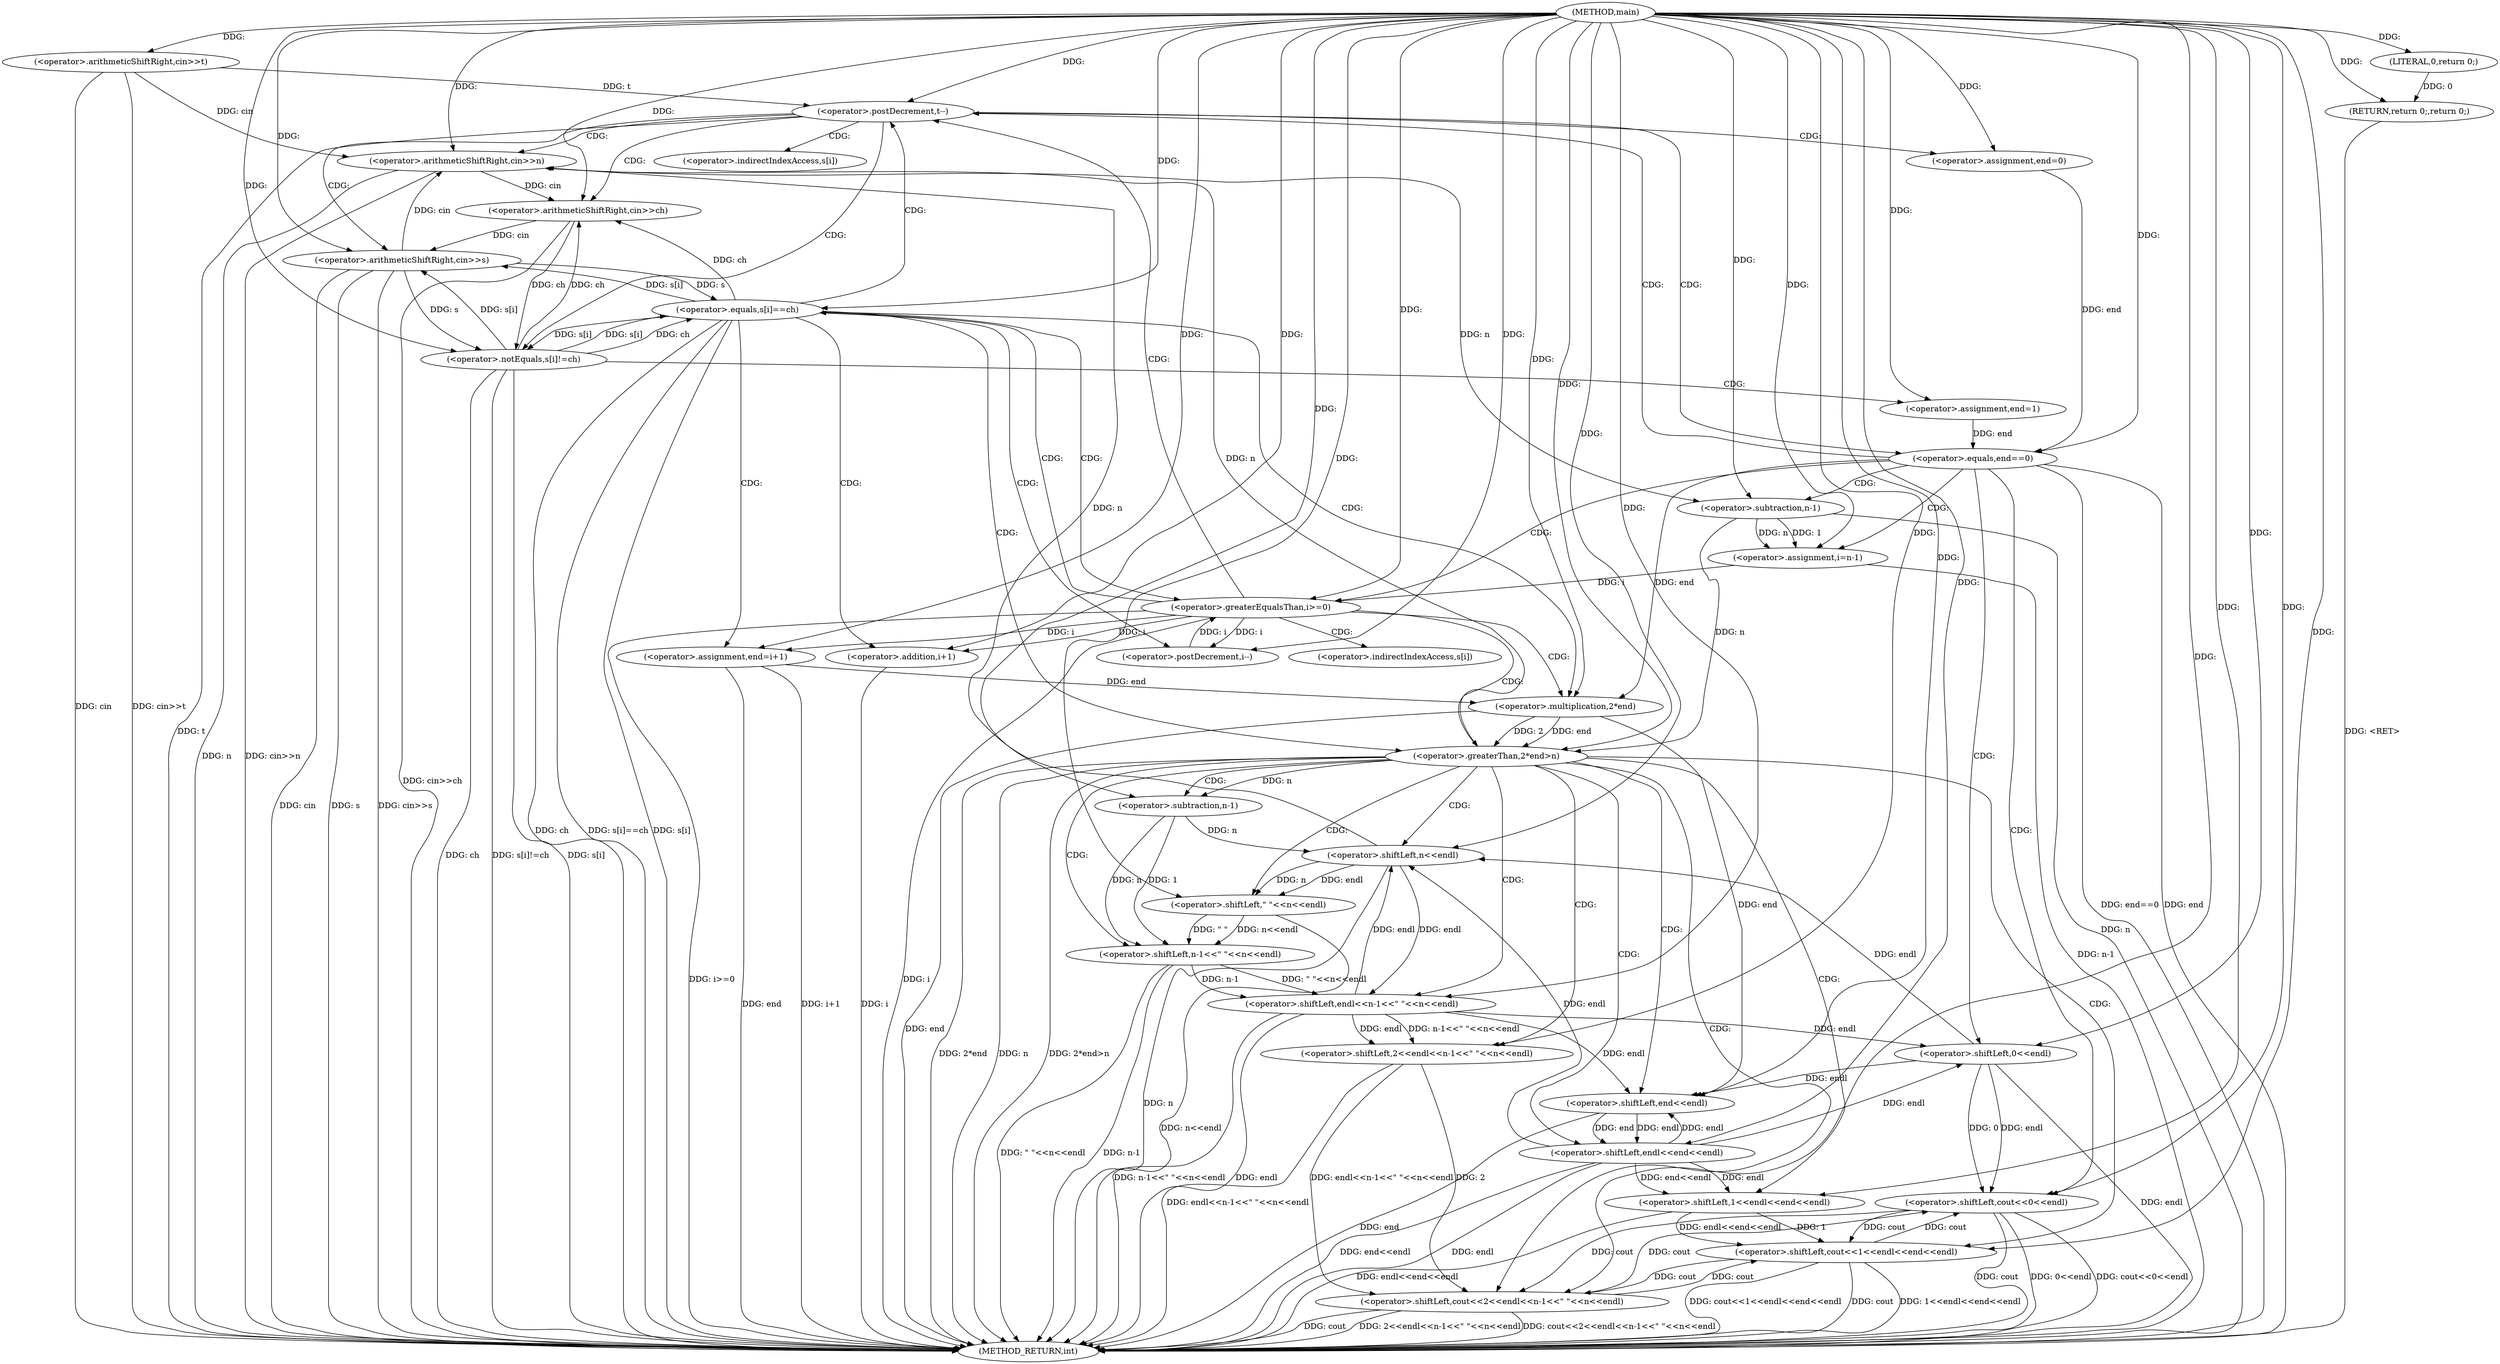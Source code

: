 digraph "main" {  
"1000465" [label = "(METHOD,main)" ]
"1000570" [label = "(METHOD_RETURN,int)" ]
"1000468" [label = "(<operator>.arithmeticShiftRight,cin>>t)" ]
"1000568" [label = "(RETURN,return 0;,return 0;)" ]
"1000472" [label = "(<operator>.postDecrement,t--)" ]
"1000569" [label = "(LITERAL,0,return 0;)" ]
"1000476" [label = "(<operator>.arithmeticShiftRight,cin>>n)" ]
"1000480" [label = "(<operator>.arithmeticShiftRight,cin>>ch)" ]
"1000484" [label = "(<operator>.arithmeticShiftRight,cin>>s)" ]
"1000488" [label = "(<operator>.assignment,end=0)" ]
"1000492" [label = "(<operator>.notEquals,s[i]!=ch)" ]
"1000497" [label = "(<operator>.assignment,end=1)" ]
"1000501" [label = "(<operator>.equals,end==0)" ]
"1000504" [label = "(<operator>.shiftLeft,cout<<0<<endl)" ]
"1000506" [label = "(<operator>.shiftLeft,0<<endl)" ]
"1000513" [label = "(<operator>.assignment,i=n-1)" ]
"1000518" [label = "(<operator>.greaterEqualsThan,i>=0)" ]
"1000521" [label = "(<operator>.postDecrement,i--)" ]
"1000538" [label = "(<operator>.greaterThan,2*end>n)" ]
"1000543" [label = "(<operator>.shiftLeft,cout<<1<<endl<<end<<endl)" ]
"1000553" [label = "(<operator>.shiftLeft,cout<<2<<endl<<n-1<<\" \"<<n<<endl)" ]
"1000515" [label = "(<operator>.subtraction,n-1)" ]
"1000525" [label = "(<operator>.equals,s[i]==ch)" ]
"1000539" [label = "(<operator>.multiplication,2*end)" ]
"1000545" [label = "(<operator>.shiftLeft,1<<endl<<end<<endl)" ]
"1000531" [label = "(<operator>.assignment,end=i+1)" ]
"1000547" [label = "(<operator>.shiftLeft,endl<<end<<endl)" ]
"1000555" [label = "(<operator>.shiftLeft,2<<endl<<n-1<<\" \"<<n<<endl)" ]
"1000549" [label = "(<operator>.shiftLeft,end<<endl)" ]
"1000557" [label = "(<operator>.shiftLeft,endl<<n-1<<\" \"<<n<<endl)" ]
"1000533" [label = "(<operator>.addition,i+1)" ]
"1000559" [label = "(<operator>.shiftLeft,n-1<<\" \"<<n<<endl)" ]
"1000560" [label = "(<operator>.subtraction,n-1)" ]
"1000563" [label = "(<operator>.shiftLeft,\" \"<<n<<endl)" ]
"1000565" [label = "(<operator>.shiftLeft,n<<endl)" ]
"1000493" [label = "(<operator>.indirectIndexAccess,s[i])" ]
"1000526" [label = "(<operator>.indirectIndexAccess,s[i])" ]
  "1000568" -> "1000570"  [ label = "DDG: <RET>"] 
  "1000468" -> "1000570"  [ label = "DDG: cin"] 
  "1000468" -> "1000570"  [ label = "DDG: cin>>t"] 
  "1000472" -> "1000570"  [ label = "DDG: t"] 
  "1000476" -> "1000570"  [ label = "DDG: n"] 
  "1000476" -> "1000570"  [ label = "DDG: cin>>n"] 
  "1000480" -> "1000570"  [ label = "DDG: cin>>ch"] 
  "1000484" -> "1000570"  [ label = "DDG: cin"] 
  "1000484" -> "1000570"  [ label = "DDG: s"] 
  "1000484" -> "1000570"  [ label = "DDG: cin>>s"] 
  "1000492" -> "1000570"  [ label = "DDG: s[i]"] 
  "1000492" -> "1000570"  [ label = "DDG: ch"] 
  "1000492" -> "1000570"  [ label = "DDG: s[i]!=ch"] 
  "1000501" -> "1000570"  [ label = "DDG: end"] 
  "1000501" -> "1000570"  [ label = "DDG: end==0"] 
  "1000515" -> "1000570"  [ label = "DDG: n"] 
  "1000513" -> "1000570"  [ label = "DDG: n-1"] 
  "1000518" -> "1000570"  [ label = "DDG: i"] 
  "1000518" -> "1000570"  [ label = "DDG: i>=0"] 
  "1000525" -> "1000570"  [ label = "DDG: s[i]"] 
  "1000525" -> "1000570"  [ label = "DDG: ch"] 
  "1000525" -> "1000570"  [ label = "DDG: s[i]==ch"] 
  "1000531" -> "1000570"  [ label = "DDG: end"] 
  "1000533" -> "1000570"  [ label = "DDG: i"] 
  "1000531" -> "1000570"  [ label = "DDG: i+1"] 
  "1000539" -> "1000570"  [ label = "DDG: end"] 
  "1000538" -> "1000570"  [ label = "DDG: 2*end"] 
  "1000538" -> "1000570"  [ label = "DDG: n"] 
  "1000538" -> "1000570"  [ label = "DDG: 2*end>n"] 
  "1000553" -> "1000570"  [ label = "DDG: cout"] 
  "1000557" -> "1000570"  [ label = "DDG: endl"] 
  "1000559" -> "1000570"  [ label = "DDG: n-1"] 
  "1000565" -> "1000570"  [ label = "DDG: n"] 
  "1000563" -> "1000570"  [ label = "DDG: n<<endl"] 
  "1000559" -> "1000570"  [ label = "DDG: \" \"<<n<<endl"] 
  "1000557" -> "1000570"  [ label = "DDG: n-1<<\" \"<<n<<endl"] 
  "1000555" -> "1000570"  [ label = "DDG: endl<<n-1<<\" \"<<n<<endl"] 
  "1000553" -> "1000570"  [ label = "DDG: 2<<endl<<n-1<<\" \"<<n<<endl"] 
  "1000553" -> "1000570"  [ label = "DDG: cout<<2<<endl<<n-1<<\" \"<<n<<endl"] 
  "1000543" -> "1000570"  [ label = "DDG: cout"] 
  "1000547" -> "1000570"  [ label = "DDG: endl"] 
  "1000549" -> "1000570"  [ label = "DDG: end"] 
  "1000547" -> "1000570"  [ label = "DDG: end<<endl"] 
  "1000545" -> "1000570"  [ label = "DDG: endl<<end<<endl"] 
  "1000543" -> "1000570"  [ label = "DDG: 1<<endl<<end<<endl"] 
  "1000543" -> "1000570"  [ label = "DDG: cout<<1<<endl<<end<<endl"] 
  "1000504" -> "1000570"  [ label = "DDG: cout"] 
  "1000506" -> "1000570"  [ label = "DDG: endl"] 
  "1000504" -> "1000570"  [ label = "DDG: 0<<endl"] 
  "1000504" -> "1000570"  [ label = "DDG: cout<<0<<endl"] 
  "1000569" -> "1000568"  [ label = "DDG: 0"] 
  "1000465" -> "1000568"  [ label = "DDG: "] 
  "1000465" -> "1000468"  [ label = "DDG: "] 
  "1000465" -> "1000569"  [ label = "DDG: "] 
  "1000468" -> "1000472"  [ label = "DDG: t"] 
  "1000465" -> "1000472"  [ label = "DDG: "] 
  "1000465" -> "1000488"  [ label = "DDG: "] 
  "1000468" -> "1000476"  [ label = "DDG: cin"] 
  "1000484" -> "1000476"  [ label = "DDG: cin"] 
  "1000465" -> "1000476"  [ label = "DDG: "] 
  "1000538" -> "1000476"  [ label = "DDG: n"] 
  "1000565" -> "1000476"  [ label = "DDG: n"] 
  "1000476" -> "1000480"  [ label = "DDG: cin"] 
  "1000465" -> "1000480"  [ label = "DDG: "] 
  "1000492" -> "1000480"  [ label = "DDG: ch"] 
  "1000525" -> "1000480"  [ label = "DDG: ch"] 
  "1000480" -> "1000484"  [ label = "DDG: cin"] 
  "1000465" -> "1000484"  [ label = "DDG: "] 
  "1000492" -> "1000484"  [ label = "DDG: s[i]"] 
  "1000525" -> "1000484"  [ label = "DDG: s[i]"] 
  "1000465" -> "1000497"  [ label = "DDG: "] 
  "1000484" -> "1000492"  [ label = "DDG: s"] 
  "1000525" -> "1000492"  [ label = "DDG: s[i]"] 
  "1000480" -> "1000492"  [ label = "DDG: ch"] 
  "1000465" -> "1000492"  [ label = "DDG: "] 
  "1000488" -> "1000501"  [ label = "DDG: end"] 
  "1000497" -> "1000501"  [ label = "DDG: end"] 
  "1000465" -> "1000501"  [ label = "DDG: "] 
  "1000553" -> "1000504"  [ label = "DDG: cout"] 
  "1000543" -> "1000504"  [ label = "DDG: cout"] 
  "1000465" -> "1000504"  [ label = "DDG: "] 
  "1000506" -> "1000504"  [ label = "DDG: endl"] 
  "1000506" -> "1000504"  [ label = "DDG: 0"] 
  "1000465" -> "1000506"  [ label = "DDG: "] 
  "1000557" -> "1000506"  [ label = "DDG: endl"] 
  "1000547" -> "1000506"  [ label = "DDG: endl"] 
  "1000515" -> "1000513"  [ label = "DDG: n"] 
  "1000515" -> "1000513"  [ label = "DDG: 1"] 
  "1000465" -> "1000513"  [ label = "DDG: "] 
  "1000513" -> "1000518"  [ label = "DDG: i"] 
  "1000521" -> "1000518"  [ label = "DDG: i"] 
  "1000465" -> "1000518"  [ label = "DDG: "] 
  "1000518" -> "1000521"  [ label = "DDG: i"] 
  "1000465" -> "1000521"  [ label = "DDG: "] 
  "1000539" -> "1000538"  [ label = "DDG: 2"] 
  "1000539" -> "1000538"  [ label = "DDG: end"] 
  "1000515" -> "1000538"  [ label = "DDG: n"] 
  "1000465" -> "1000538"  [ label = "DDG: "] 
  "1000553" -> "1000543"  [ label = "DDG: cout"] 
  "1000504" -> "1000543"  [ label = "DDG: cout"] 
  "1000465" -> "1000543"  [ label = "DDG: "] 
  "1000545" -> "1000543"  [ label = "DDG: 1"] 
  "1000545" -> "1000543"  [ label = "DDG: endl<<end<<endl"] 
  "1000476" -> "1000515"  [ label = "DDG: n"] 
  "1000465" -> "1000515"  [ label = "DDG: "] 
  "1000465" -> "1000539"  [ label = "DDG: "] 
  "1000501" -> "1000539"  [ label = "DDG: end"] 
  "1000531" -> "1000539"  [ label = "DDG: end"] 
  "1000465" -> "1000545"  [ label = "DDG: "] 
  "1000547" -> "1000545"  [ label = "DDG: endl"] 
  "1000547" -> "1000545"  [ label = "DDG: end<<endl"] 
  "1000543" -> "1000553"  [ label = "DDG: cout"] 
  "1000504" -> "1000553"  [ label = "DDG: cout"] 
  "1000465" -> "1000553"  [ label = "DDG: "] 
  "1000555" -> "1000553"  [ label = "DDG: 2"] 
  "1000555" -> "1000553"  [ label = "DDG: endl<<n-1<<\" \"<<n<<endl"] 
  "1000484" -> "1000525"  [ label = "DDG: s"] 
  "1000492" -> "1000525"  [ label = "DDG: s[i]"] 
  "1000492" -> "1000525"  [ label = "DDG: ch"] 
  "1000465" -> "1000525"  [ label = "DDG: "] 
  "1000518" -> "1000531"  [ label = "DDG: i"] 
  "1000465" -> "1000531"  [ label = "DDG: "] 
  "1000549" -> "1000547"  [ label = "DDG: endl"] 
  "1000465" -> "1000547"  [ label = "DDG: "] 
  "1000549" -> "1000547"  [ label = "DDG: end"] 
  "1000465" -> "1000555"  [ label = "DDG: "] 
  "1000557" -> "1000555"  [ label = "DDG: endl"] 
  "1000557" -> "1000555"  [ label = "DDG: n-1<<\" \"<<n<<endl"] 
  "1000539" -> "1000549"  [ label = "DDG: end"] 
  "1000465" -> "1000549"  [ label = "DDG: "] 
  "1000557" -> "1000549"  [ label = "DDG: endl"] 
  "1000547" -> "1000549"  [ label = "DDG: endl"] 
  "1000506" -> "1000549"  [ label = "DDG: endl"] 
  "1000565" -> "1000557"  [ label = "DDG: endl"] 
  "1000465" -> "1000557"  [ label = "DDG: "] 
  "1000559" -> "1000557"  [ label = "DDG: n-1"] 
  "1000559" -> "1000557"  [ label = "DDG: \" \"<<n<<endl"] 
  "1000518" -> "1000533"  [ label = "DDG: i"] 
  "1000465" -> "1000533"  [ label = "DDG: "] 
  "1000560" -> "1000559"  [ label = "DDG: n"] 
  "1000560" -> "1000559"  [ label = "DDG: 1"] 
  "1000563" -> "1000559"  [ label = "DDG: n<<endl"] 
  "1000563" -> "1000559"  [ label = "DDG: \" \""] 
  "1000538" -> "1000560"  [ label = "DDG: n"] 
  "1000465" -> "1000560"  [ label = "DDG: "] 
  "1000465" -> "1000563"  [ label = "DDG: "] 
  "1000565" -> "1000563"  [ label = "DDG: n"] 
  "1000565" -> "1000563"  [ label = "DDG: endl"] 
  "1000560" -> "1000565"  [ label = "DDG: n"] 
  "1000465" -> "1000565"  [ label = "DDG: "] 
  "1000557" -> "1000565"  [ label = "DDG: endl"] 
  "1000547" -> "1000565"  [ label = "DDG: endl"] 
  "1000506" -> "1000565"  [ label = "DDG: endl"] 
  "1000472" -> "1000488"  [ label = "CDG: "] 
  "1000472" -> "1000493"  [ label = "CDG: "] 
  "1000472" -> "1000492"  [ label = "CDG: "] 
  "1000472" -> "1000501"  [ label = "CDG: "] 
  "1000472" -> "1000476"  [ label = "CDG: "] 
  "1000472" -> "1000484"  [ label = "CDG: "] 
  "1000472" -> "1000480"  [ label = "CDG: "] 
  "1000492" -> "1000497"  [ label = "CDG: "] 
  "1000501" -> "1000513"  [ label = "CDG: "] 
  "1000501" -> "1000504"  [ label = "CDG: "] 
  "1000501" -> "1000518"  [ label = "CDG: "] 
  "1000501" -> "1000506"  [ label = "CDG: "] 
  "1000501" -> "1000515"  [ label = "CDG: "] 
  "1000501" -> "1000472"  [ label = "CDG: "] 
  "1000518" -> "1000538"  [ label = "CDG: "] 
  "1000518" -> "1000526"  [ label = "CDG: "] 
  "1000518" -> "1000525"  [ label = "CDG: "] 
  "1000518" -> "1000539"  [ label = "CDG: "] 
  "1000518" -> "1000472"  [ label = "CDG: "] 
  "1000538" -> "1000555"  [ label = "CDG: "] 
  "1000538" -> "1000560"  [ label = "CDG: "] 
  "1000538" -> "1000547"  [ label = "CDG: "] 
  "1000538" -> "1000543"  [ label = "CDG: "] 
  "1000538" -> "1000545"  [ label = "CDG: "] 
  "1000538" -> "1000553"  [ label = "CDG: "] 
  "1000538" -> "1000563"  [ label = "CDG: "] 
  "1000538" -> "1000557"  [ label = "CDG: "] 
  "1000538" -> "1000549"  [ label = "CDG: "] 
  "1000538" -> "1000565"  [ label = "CDG: "] 
  "1000538" -> "1000559"  [ label = "CDG: "] 
  "1000525" -> "1000521"  [ label = "CDG: "] 
  "1000525" -> "1000533"  [ label = "CDG: "] 
  "1000525" -> "1000518"  [ label = "CDG: "] 
  "1000525" -> "1000531"  [ label = "CDG: "] 
  "1000525" -> "1000538"  [ label = "CDG: "] 
  "1000525" -> "1000539"  [ label = "CDG: "] 
  "1000525" -> "1000472"  [ label = "CDG: "] 
}
